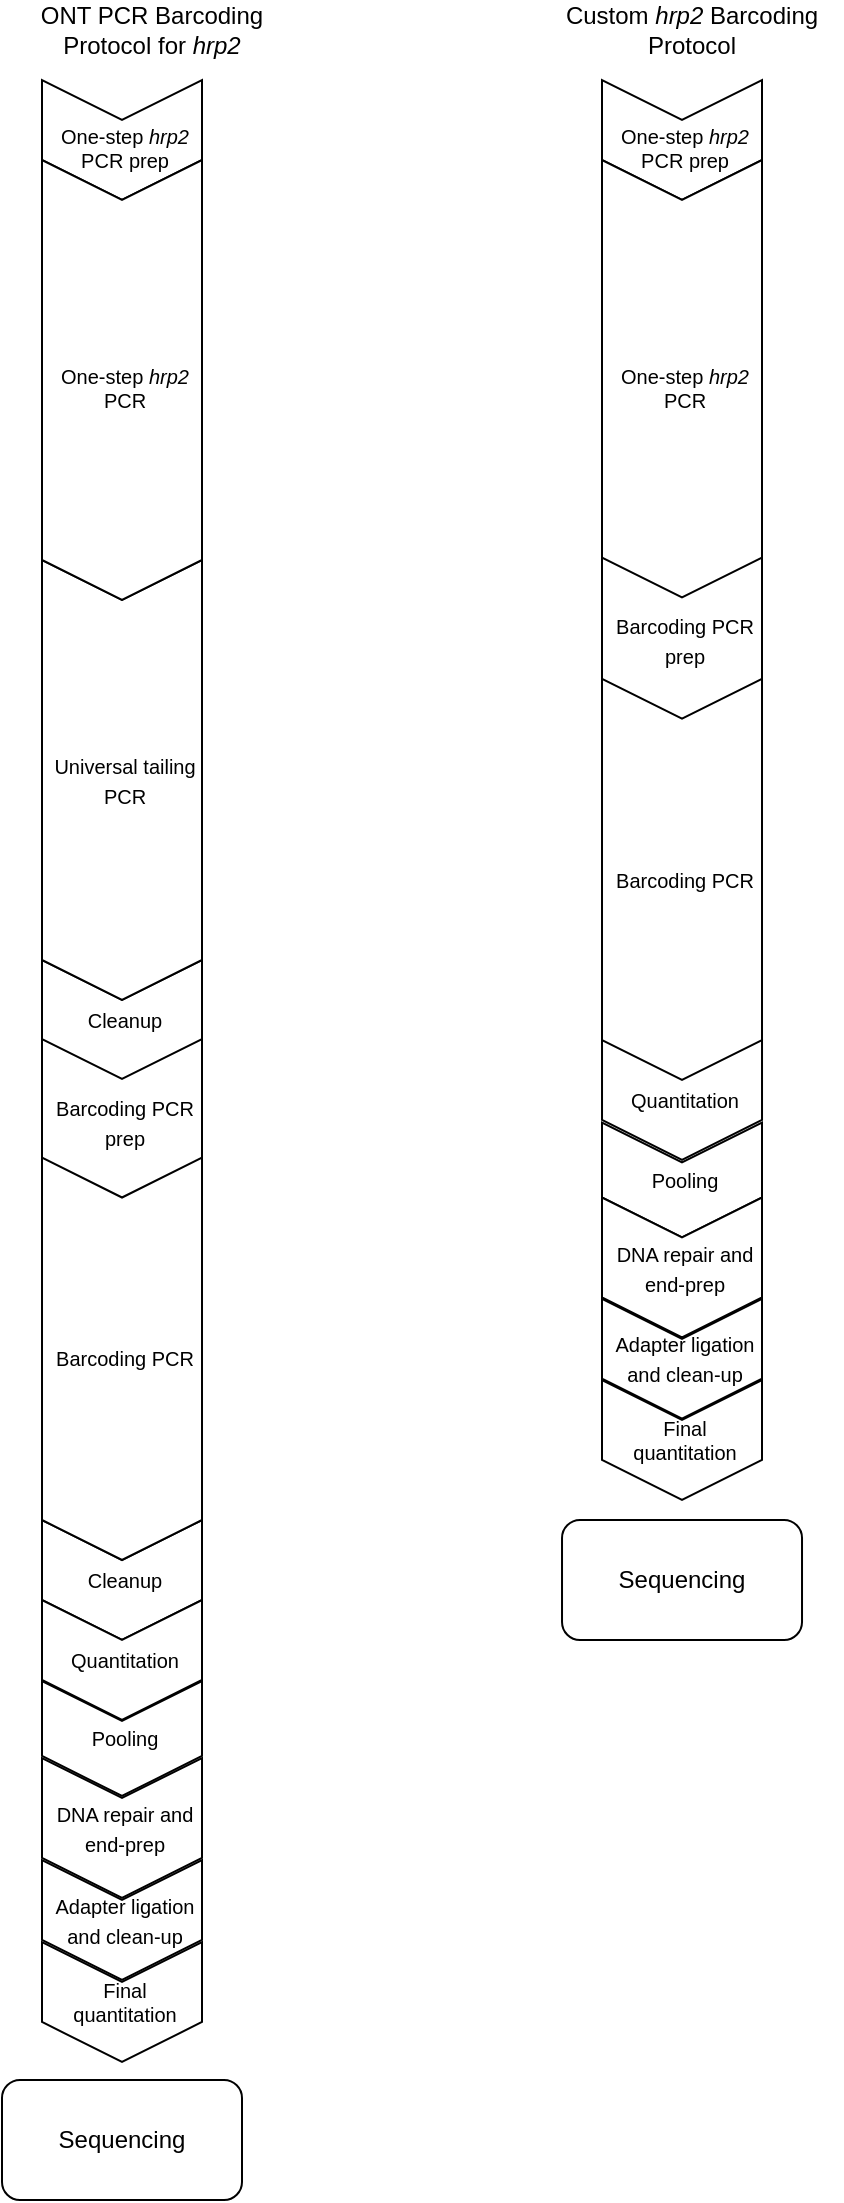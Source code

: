 <mxfile version="15.9.4" type="github">
  <diagram id="NpRxapIsqfa-SvnayN5d" name="Page-1">
    <mxGraphModel dx="675" dy="401" grid="1" gridSize="10" guides="1" tooltips="1" connect="1" arrows="1" fold="1" page="1" pageScale="1" pageWidth="850" pageHeight="2000" math="0" shadow="0">
      <root>
        <mxCell id="0" />
        <mxCell id="1" parent="0" />
        <mxCell id="RjDeFfzfzhG8dPobCuWy-1" value="ONT PCR Barcoding Protocol for &lt;i&gt;hrp2&lt;/i&gt;" style="text;html=1;strokeColor=none;fillColor=none;align=center;verticalAlign=middle;whiteSpace=wrap;rounded=0;" vertex="1" parent="1">
          <mxGeometry x="20" y="40" width="150" height="30" as="geometry" />
        </mxCell>
        <mxCell id="RjDeFfzfzhG8dPobCuWy-2" value="Custom &lt;i&gt;hrp2 &lt;/i&gt;Barcoding Protocol" style="text;html=1;strokeColor=none;fillColor=none;align=center;verticalAlign=middle;whiteSpace=wrap;rounded=0;" vertex="1" parent="1">
          <mxGeometry x="290" y="40" width="150" height="30" as="geometry" />
        </mxCell>
        <mxCell id="RjDeFfzfzhG8dPobCuWy-3" value="&lt;div style=&quot;font-size: 10px&quot;&gt;&lt;font style=&quot;font-size: 10px&quot;&gt;One-step &lt;i&gt;hrp2 &lt;/i&gt;PCR prep&lt;/font&gt;&lt;/div&gt;" style="shape=step;perimeter=stepPerimeter;whiteSpace=wrap;html=1;fixedSize=1;rotation=90;horizontal=0;spacingLeft=3;spacing=3;spacingTop=7;" vertex="1" parent="1">
          <mxGeometry x="50" y="70" width="60" height="80" as="geometry" />
        </mxCell>
        <mxCell id="RjDeFfzfzhG8dPobCuWy-17" value="&lt;div style=&quot;font-size: 10px&quot;&gt;&lt;font style=&quot;font-size: 10px&quot;&gt;Cleanup&lt;/font&gt;&lt;/div&gt;" style="shape=step;perimeter=stepPerimeter;whiteSpace=wrap;html=1;fixedSize=1;rotation=90;horizontal=0;spacingLeft=3;spacing=3;" vertex="1" parent="1">
          <mxGeometry x="50" y="510" width="60" height="80" as="geometry" />
        </mxCell>
        <mxCell id="RjDeFfzfzhG8dPobCuWy-18" value="&lt;font style=&quot;font-size: 10px&quot;&gt;Barcoding PCR prep&lt;/font&gt;" style="shape=step;perimeter=stepPerimeter;whiteSpace=wrap;html=1;fixedSize=1;rotation=90;horizontal=0;spacingLeft=3;spacing=3;" vertex="1" parent="1">
          <mxGeometry x="38.75" y="560.75" width="82.5" height="80" as="geometry" />
        </mxCell>
        <mxCell id="RjDeFfzfzhG8dPobCuWy-19" value="&lt;font style=&quot;font-size: 10px&quot;&gt;Cleanup&lt;/font&gt;" style="shape=step;perimeter=stepPerimeter;whiteSpace=wrap;html=1;fixedSize=1;rotation=90;horizontal=0;spacingLeft=3;spacing=3;" vertex="1" parent="1">
          <mxGeometry x="50" y="790" width="60" height="80" as="geometry" />
        </mxCell>
        <mxCell id="RjDeFfzfzhG8dPobCuWy-20" value="&lt;font style=&quot;font-size: 10px&quot;&gt;Universal tailing PCR&lt;/font&gt;" style="shape=step;perimeter=stepPerimeter;whiteSpace=wrap;html=1;fixedSize=1;rotation=90;horizontal=0;spacingLeft=3;spacing=3;" vertex="1" parent="1">
          <mxGeometry x="-30" y="390" width="220" height="80" as="geometry" />
        </mxCell>
        <mxCell id="RjDeFfzfzhG8dPobCuWy-22" value="&lt;font style=&quot;font-size: 10px&quot;&gt;Pooling&lt;/font&gt;" style="shape=step;perimeter=stepPerimeter;whiteSpace=wrap;html=1;fixedSize=1;rotation=90;horizontal=0;spacingLeft=3;spacing=3;" vertex="1" parent="1">
          <mxGeometry x="51.25" y="869.25" width="57.5" height="80" as="geometry" />
        </mxCell>
        <mxCell id="RjDeFfzfzhG8dPobCuWy-23" value="&lt;font style=&quot;font-size: 10px&quot;&gt;DNA repair and end-prep&lt;/font&gt;" style="shape=step;perimeter=stepPerimeter;whiteSpace=wrap;html=1;fixedSize=1;rotation=90;horizontal=0;spacingLeft=3;spacing=3;" vertex="1" parent="1">
          <mxGeometry x="45" y="914" width="70" height="80" as="geometry" />
        </mxCell>
        <mxCell id="RjDeFfzfzhG8dPobCuWy-25" value="&lt;div style=&quot;font-size: 10px&quot;&gt;&lt;font style=&quot;font-size: 10px&quot;&gt;Final quantitation&lt;/font&gt;&lt;/div&gt;" style="shape=step;perimeter=stepPerimeter;whiteSpace=wrap;html=1;fixedSize=1;rotation=90;horizontal=0;spacingLeft=3;spacing=3;" vertex="1" parent="1">
          <mxGeometry x="50" y="1001" width="60" height="80" as="geometry" />
        </mxCell>
        <mxCell id="RjDeFfzfzhG8dPobCuWy-26" value="Sequencing" style="rounded=1;whiteSpace=wrap;html=1;" vertex="1" parent="1">
          <mxGeometry x="20" y="1080" width="120" height="60" as="geometry" />
        </mxCell>
        <mxCell id="RjDeFfzfzhG8dPobCuWy-35" value="Sequencing" style="rounded=1;whiteSpace=wrap;html=1;" vertex="1" parent="1">
          <mxGeometry x="300.01" y="800" width="120" height="60" as="geometry" />
        </mxCell>
        <mxCell id="RjDeFfzfzhG8dPobCuWy-36" value="&lt;div style=&quot;font-size: 10px&quot;&gt;&lt;font style=&quot;font-size: 10px&quot;&gt;One-step &lt;i&gt;hrp2 &lt;/i&gt;PCR&lt;br&gt;&lt;/font&gt;&lt;/div&gt;" style="shape=step;perimeter=stepPerimeter;whiteSpace=wrap;html=1;fixedSize=1;rotation=90;horizontal=0;spacingLeft=3;spacing=3;spacingTop=7;" vertex="1" parent="1">
          <mxGeometry x="-30" y="190" width="220" height="80" as="geometry" />
        </mxCell>
        <mxCell id="RjDeFfzfzhG8dPobCuWy-37" value="&lt;div style=&quot;font-size: 10px&quot;&gt;&lt;font style=&quot;font-size: 10px&quot;&gt;Barcoding PCR&lt;/font&gt;&lt;/div&gt;" style="shape=step;perimeter=stepPerimeter;whiteSpace=wrap;html=1;fixedSize=1;rotation=90;horizontal=0;spacingLeft=3;spacing=3;" vertex="1" parent="1">
          <mxGeometry x="-20.62" y="679.38" width="201.25" height="80" as="geometry" />
        </mxCell>
        <mxCell id="RjDeFfzfzhG8dPobCuWy-38" value="&lt;font style=&quot;font-size: 10px&quot;&gt;Quantitation&lt;/font&gt;" style="shape=step;perimeter=stepPerimeter;whiteSpace=wrap;html=1;fixedSize=1;rotation=90;horizontal=0;spacingLeft=3;spacing=3;" vertex="1" parent="1">
          <mxGeometry x="50" y="830" width="60" height="80" as="geometry" />
        </mxCell>
        <mxCell id="RjDeFfzfzhG8dPobCuWy-39" value="&lt;font style=&quot;font-size: 10px&quot;&gt;Adapter ligation and clean-up&lt;/font&gt;" style="shape=step;perimeter=stepPerimeter;whiteSpace=wrap;html=1;fixedSize=1;rotation=90;horizontal=0;spacingLeft=3;spacing=3;" vertex="1" parent="1">
          <mxGeometry x="50" y="960" width="60" height="80" as="geometry" />
        </mxCell>
        <mxCell id="RjDeFfzfzhG8dPobCuWy-40" value="&lt;div style=&quot;font-size: 10px&quot;&gt;&lt;font style=&quot;font-size: 10px&quot;&gt;One-step &lt;i&gt;hrp2 &lt;/i&gt;PCR prep&lt;/font&gt;&lt;/div&gt;" style="shape=step;perimeter=stepPerimeter;whiteSpace=wrap;html=1;fixedSize=1;rotation=90;horizontal=0;spacingLeft=3;spacing=3;spacingTop=7;" vertex="1" parent="1">
          <mxGeometry x="330" y="70" width="60" height="80" as="geometry" />
        </mxCell>
        <mxCell id="RjDeFfzfzhG8dPobCuWy-41" value="&lt;div style=&quot;font-size: 10px&quot;&gt;&lt;font style=&quot;font-size: 10px&quot;&gt;One-step &lt;i&gt;hrp2 &lt;/i&gt;PCR&lt;br&gt;&lt;/font&gt;&lt;/div&gt;" style="shape=step;perimeter=stepPerimeter;whiteSpace=wrap;html=1;fixedSize=1;rotation=90;horizontal=0;spacingLeft=3;spacing=3;spacingTop=7;" vertex="1" parent="1">
          <mxGeometry x="250" y="190" width="220" height="80" as="geometry" />
        </mxCell>
        <mxCell id="RjDeFfzfzhG8dPobCuWy-42" value="&lt;font style=&quot;font-size: 10px&quot;&gt;Barcoding PCR prep&lt;/font&gt;" style="shape=step;perimeter=stepPerimeter;whiteSpace=wrap;html=1;fixedSize=1;rotation=90;horizontal=0;spacingLeft=3;spacing=3;" vertex="1" parent="1">
          <mxGeometry x="318.75" y="320" width="82.5" height="80" as="geometry" />
        </mxCell>
        <mxCell id="RjDeFfzfzhG8dPobCuWy-43" value="&lt;div style=&quot;font-size: 10px&quot;&gt;&lt;font style=&quot;font-size: 10px&quot;&gt;Barcoding PCR&lt;/font&gt;&lt;/div&gt;" style="shape=step;perimeter=stepPerimeter;whiteSpace=wrap;html=1;fixedSize=1;rotation=90;horizontal=0;spacingLeft=3;spacing=3;" vertex="1" parent="1">
          <mxGeometry x="259.38" y="440" width="201.25" height="80" as="geometry" />
        </mxCell>
        <mxCell id="RjDeFfzfzhG8dPobCuWy-44" value="&lt;font style=&quot;font-size: 10px&quot;&gt;Quantitation&lt;/font&gt;" style="shape=step;perimeter=stepPerimeter;whiteSpace=wrap;html=1;fixedSize=1;rotation=90;horizontal=0;spacingLeft=3;spacing=3;" vertex="1" parent="1">
          <mxGeometry x="330.01" y="550" width="60" height="80" as="geometry" />
        </mxCell>
        <mxCell id="RjDeFfzfzhG8dPobCuWy-45" value="&lt;font style=&quot;font-size: 10px&quot;&gt;Pooling&lt;/font&gt;" style="shape=step;perimeter=stepPerimeter;whiteSpace=wrap;html=1;fixedSize=1;rotation=90;horizontal=0;spacingLeft=3;spacing=3;" vertex="1" parent="1">
          <mxGeometry x="331.25" y="590" width="57.5" height="80" as="geometry" />
        </mxCell>
        <mxCell id="RjDeFfzfzhG8dPobCuWy-46" value="&lt;font style=&quot;font-size: 10px&quot;&gt;DNA repair and end-prep&lt;/font&gt;" style="shape=step;perimeter=stepPerimeter;whiteSpace=wrap;html=1;fixedSize=1;rotation=90;horizontal=0;spacingLeft=3;spacing=3;" vertex="1" parent="1">
          <mxGeometry x="325" y="633.75" width="70" height="80" as="geometry" />
        </mxCell>
        <mxCell id="RjDeFfzfzhG8dPobCuWy-47" value="&lt;font style=&quot;font-size: 10px&quot;&gt;Adapter ligation and clean-up&lt;/font&gt;" style="shape=step;perimeter=stepPerimeter;whiteSpace=wrap;html=1;fixedSize=1;rotation=90;horizontal=0;spacingLeft=3;spacing=3;" vertex="1" parent="1">
          <mxGeometry x="330" y="679.38" width="60" height="80" as="geometry" />
        </mxCell>
        <mxCell id="RjDeFfzfzhG8dPobCuWy-48" value="&lt;div style=&quot;font-size: 10px&quot;&gt;&lt;font style=&quot;font-size: 10px&quot;&gt;Final quantitation&lt;/font&gt;&lt;/div&gt;" style="shape=step;perimeter=stepPerimeter;whiteSpace=wrap;html=1;fixedSize=1;rotation=90;horizontal=0;spacingLeft=3;spacing=3;" vertex="1" parent="1">
          <mxGeometry x="330" y="720" width="60" height="80" as="geometry" />
        </mxCell>
      </root>
    </mxGraphModel>
  </diagram>
</mxfile>
